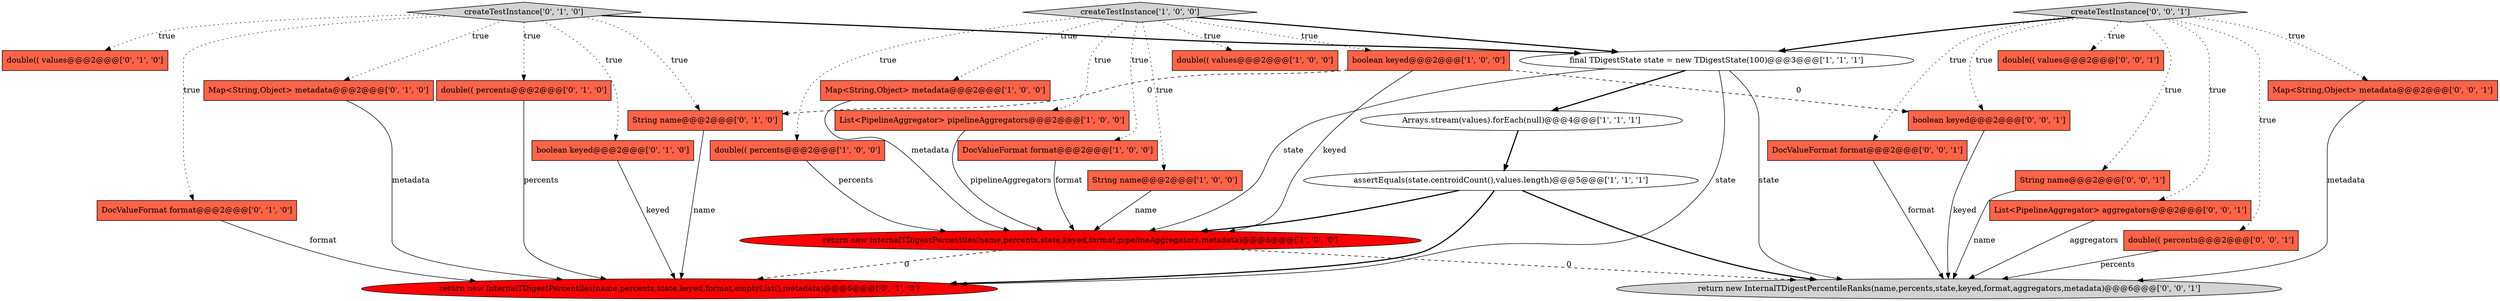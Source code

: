 digraph {
11 [style = filled, label = "boolean keyed@@@2@@@['1', '0', '0']", fillcolor = tomato, shape = box image = "AAA1AAABBB1BBB"];
1 [style = filled, label = "createTestInstance['1', '0', '0']", fillcolor = lightgray, shape = diamond image = "AAA0AAABBB1BBB"];
4 [style = filled, label = "Arrays.stream(values).forEach(null)@@@4@@@['1', '1', '1']", fillcolor = white, shape = ellipse image = "AAA0AAABBB1BBB"];
10 [style = filled, label = "return new InternalTDigestPercentiles(name,percents,state,keyed,format,pipelineAggregators,metadata)@@@6@@@['1', '0', '0']", fillcolor = red, shape = ellipse image = "AAA1AAABBB1BBB"];
5 [style = filled, label = "double(( percents@@@2@@@['1', '0', '0']", fillcolor = tomato, shape = box image = "AAA0AAABBB1BBB"];
25 [style = filled, label = "DocValueFormat format@@@2@@@['0', '0', '1']", fillcolor = tomato, shape = box image = "AAA0AAABBB3BBB"];
2 [style = filled, label = "String name@@@2@@@['1', '0', '0']", fillcolor = tomato, shape = box image = "AAA0AAABBB1BBB"];
21 [style = filled, label = "String name@@@2@@@['0', '0', '1']", fillcolor = tomato, shape = box image = "AAA0AAABBB3BBB"];
26 [style = filled, label = "createTestInstance['0', '0', '1']", fillcolor = lightgray, shape = diamond image = "AAA0AAABBB3BBB"];
12 [style = filled, label = "double(( percents@@@2@@@['0', '1', '0']", fillcolor = tomato, shape = box image = "AAA0AAABBB2BBB"];
13 [style = filled, label = "return new InternalTDigestPercentiles(name,percents,state,keyed,format,emptyList(),metadata)@@@6@@@['0', '1', '0']", fillcolor = red, shape = ellipse image = "AAA1AAABBB2BBB"];
9 [style = filled, label = "assertEquals(state.centroidCount(),values.length)@@@5@@@['1', '1', '1']", fillcolor = white, shape = ellipse image = "AAA0AAABBB1BBB"];
20 [style = filled, label = "return new InternalTDigestPercentileRanks(name,percents,state,keyed,format,aggregators,metadata)@@@6@@@['0', '0', '1']", fillcolor = lightgray, shape = ellipse image = "AAA0AAABBB3BBB"];
3 [style = filled, label = "Map<String,Object> metadata@@@2@@@['1', '0', '0']", fillcolor = tomato, shape = box image = "AAA0AAABBB1BBB"];
27 [style = filled, label = "List<PipelineAggregator> aggregators@@@2@@@['0', '0', '1']", fillcolor = tomato, shape = box image = "AAA0AAABBB3BBB"];
24 [style = filled, label = "double(( percents@@@2@@@['0', '0', '1']", fillcolor = tomato, shape = box image = "AAA0AAABBB3BBB"];
18 [style = filled, label = "createTestInstance['0', '1', '0']", fillcolor = lightgray, shape = diamond image = "AAA0AAABBB2BBB"];
15 [style = filled, label = "boolean keyed@@@2@@@['0', '1', '0']", fillcolor = tomato, shape = box image = "AAA0AAABBB2BBB"];
16 [style = filled, label = "DocValueFormat format@@@2@@@['0', '1', '0']", fillcolor = tomato, shape = box image = "AAA0AAABBB2BBB"];
0 [style = filled, label = "List<PipelineAggregator> pipelineAggregators@@@2@@@['1', '0', '0']", fillcolor = tomato, shape = box image = "AAA0AAABBB1BBB"];
14 [style = filled, label = "double(( values@@@2@@@['0', '1', '0']", fillcolor = tomato, shape = box image = "AAA0AAABBB2BBB"];
17 [style = filled, label = "Map<String,Object> metadata@@@2@@@['0', '1', '0']", fillcolor = tomato, shape = box image = "AAA0AAABBB2BBB"];
19 [style = filled, label = "String name@@@2@@@['0', '1', '0']", fillcolor = tomato, shape = box image = "AAA1AAABBB2BBB"];
22 [style = filled, label = "double(( values@@@2@@@['0', '0', '1']", fillcolor = tomato, shape = box image = "AAA0AAABBB3BBB"];
28 [style = filled, label = "boolean keyed@@@2@@@['0', '0', '1']", fillcolor = tomato, shape = box image = "AAA0AAABBB3BBB"];
7 [style = filled, label = "final TDigestState state = new TDigestState(100)@@@3@@@['1', '1', '1']", fillcolor = white, shape = ellipse image = "AAA0AAABBB1BBB"];
6 [style = filled, label = "double(( values@@@2@@@['1', '0', '0']", fillcolor = tomato, shape = box image = "AAA0AAABBB1BBB"];
8 [style = filled, label = "DocValueFormat format@@@2@@@['1', '0', '0']", fillcolor = tomato, shape = box image = "AAA0AAABBB1BBB"];
23 [style = filled, label = "Map<String,Object> metadata@@@2@@@['0', '0', '1']", fillcolor = tomato, shape = box image = "AAA0AAABBB3BBB"];
4->9 [style = bold, label=""];
19->13 [style = solid, label="name"];
7->10 [style = solid, label="state"];
23->20 [style = solid, label="metadata"];
26->7 [style = bold, label=""];
18->16 [style = dotted, label="true"];
26->25 [style = dotted, label="true"];
24->20 [style = solid, label="percents"];
26->27 [style = dotted, label="true"];
1->11 [style = dotted, label="true"];
21->20 [style = solid, label="name"];
18->19 [style = dotted, label="true"];
18->15 [style = dotted, label="true"];
7->13 [style = solid, label="state"];
11->10 [style = solid, label="keyed"];
9->20 [style = bold, label=""];
26->23 [style = dotted, label="true"];
7->4 [style = bold, label=""];
9->10 [style = bold, label=""];
26->22 [style = dotted, label="true"];
10->13 [style = dashed, label="0"];
15->13 [style = solid, label="keyed"];
1->7 [style = bold, label=""];
2->10 [style = solid, label="name"];
3->10 [style = solid, label="metadata"];
12->13 [style = solid, label="percents"];
18->14 [style = dotted, label="true"];
7->20 [style = solid, label="state"];
5->10 [style = solid, label="percents"];
27->20 [style = solid, label="aggregators"];
0->10 [style = solid, label="pipelineAggregators"];
1->3 [style = dotted, label="true"];
17->13 [style = solid, label="metadata"];
11->28 [style = dashed, label="0"];
18->12 [style = dotted, label="true"];
16->13 [style = solid, label="format"];
26->21 [style = dotted, label="true"];
11->19 [style = dashed, label="0"];
26->28 [style = dotted, label="true"];
26->24 [style = dotted, label="true"];
1->8 [style = dotted, label="true"];
1->6 [style = dotted, label="true"];
8->10 [style = solid, label="format"];
10->20 [style = dashed, label="0"];
28->20 [style = solid, label="keyed"];
1->0 [style = dotted, label="true"];
18->17 [style = dotted, label="true"];
18->7 [style = bold, label=""];
1->2 [style = dotted, label="true"];
1->5 [style = dotted, label="true"];
25->20 [style = solid, label="format"];
9->13 [style = bold, label=""];
}
